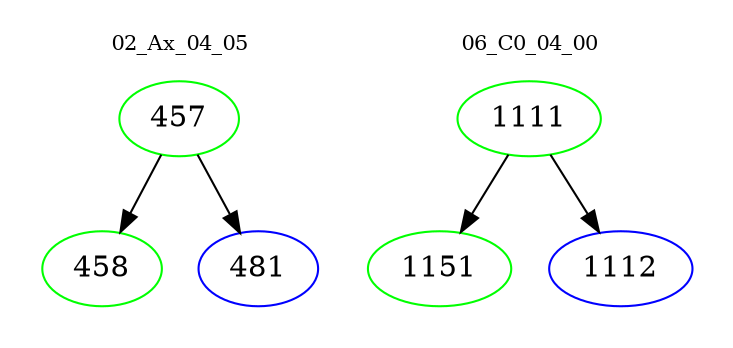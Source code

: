 digraph{
subgraph cluster_0 {
color = white
label = "02_Ax_04_05";
fontsize=10;
T0_457 [label="457", color="green"]
T0_457 -> T0_458 [color="black"]
T0_458 [label="458", color="green"]
T0_457 -> T0_481 [color="black"]
T0_481 [label="481", color="blue"]
}
subgraph cluster_1 {
color = white
label = "06_C0_04_00";
fontsize=10;
T1_1111 [label="1111", color="green"]
T1_1111 -> T1_1151 [color="black"]
T1_1151 [label="1151", color="green"]
T1_1111 -> T1_1112 [color="black"]
T1_1112 [label="1112", color="blue"]
}
}
